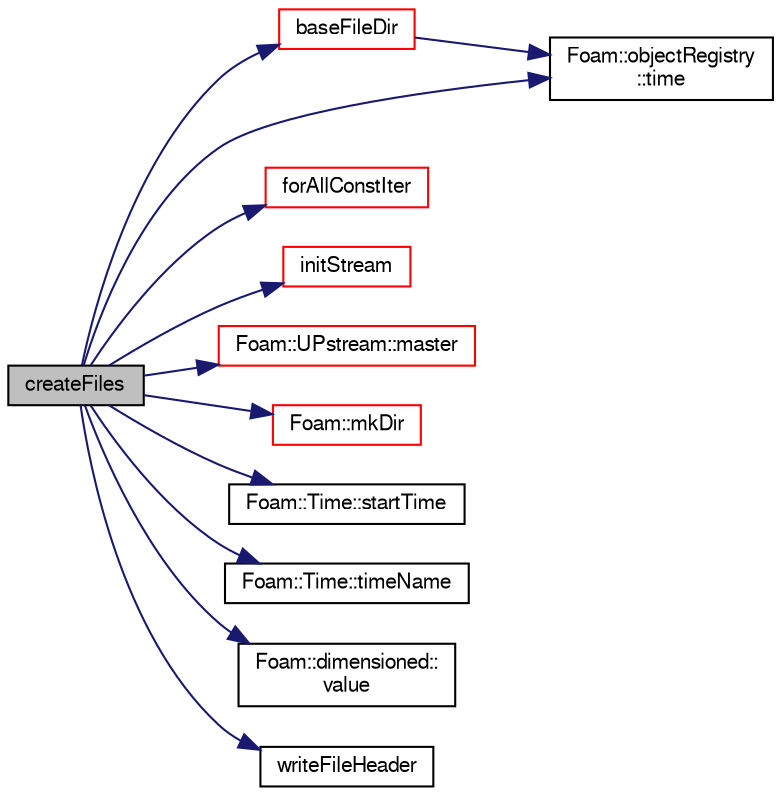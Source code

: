 digraph "createFiles"
{
  bgcolor="transparent";
  edge [fontname="FreeSans",fontsize="10",labelfontname="FreeSans",labelfontsize="10"];
  node [fontname="FreeSans",fontsize="10",shape=record];
  rankdir="LR";
  Node129 [label="createFiles",height=0.2,width=0.4,color="black", fillcolor="grey75", style="filled", fontcolor="black"];
  Node129 -> Node130 [color="midnightblue",fontsize="10",style="solid",fontname="FreeSans"];
  Node130 [label="baseFileDir",height=0.2,width=0.4,color="red",URL="$a26122.html#a1af3f7eab05afefbe183df0b5b0c1b20",tooltip="Return the base directory for output. "];
  Node130 -> Node138 [color="midnightblue",fontsize="10",style="solid",fontname="FreeSans"];
  Node138 [label="Foam::objectRegistry\l::time",height=0.2,width=0.4,color="black",URL="$a26326.html#a0d94096809fe3376b29a2a29ca11bb18",tooltip="Return time. "];
  Node129 -> Node139 [color="midnightblue",fontsize="10",style="solid",fontname="FreeSans"];
  Node139 [label="forAllConstIter",height=0.2,width=0.4,color="red",URL="$a38141.html#ae21e2836509b0fa7f7cedf6493b11b09"];
  Node129 -> Node438 [color="midnightblue",fontsize="10",style="solid",fontname="FreeSans"];
  Node438 [label="initStream",height=0.2,width=0.4,color="red",URL="$a26122.html#a8d019a3b75a52575f1d86ca11bba1d93",tooltip="Initialise the output stream for writing. "];
  Node129 -> Node243 [color="midnightblue",fontsize="10",style="solid",fontname="FreeSans"];
  Node243 [label="Foam::UPstream::master",height=0.2,width=0.4,color="red",URL="$a26270.html#a36af549940a0aae3733774649594489f",tooltip="Am I the master process. "];
  Node129 -> Node430 [color="midnightblue",fontsize="10",style="solid",fontname="FreeSans"];
  Node430 [label="Foam::mkDir",height=0.2,width=0.4,color="red",URL="$a21124.html#a2ae410f2311adf94d66451b7423fdf4e",tooltip="Make a directory and return an error if it could not be created. "];
  Node129 -> Node455 [color="midnightblue",fontsize="10",style="solid",fontname="FreeSans"];
  Node455 [label="Foam::Time::startTime",height=0.2,width=0.4,color="black",URL="$a26350.html#a1a4be808a97531916a76b8c51c5f61a5",tooltip="Return start time. "];
  Node129 -> Node138 [color="midnightblue",fontsize="10",style="solid",fontname="FreeSans"];
  Node129 -> Node456 [color="midnightblue",fontsize="10",style="solid",fontname="FreeSans"];
  Node456 [label="Foam::Time::timeName",height=0.2,width=0.4,color="black",URL="$a26350.html#ad9d86fef6eca18797c786726cf925179",tooltip="Return time name of given scalar time. "];
  Node129 -> Node271 [color="midnightblue",fontsize="10",style="solid",fontname="FreeSans"];
  Node271 [label="Foam::dimensioned::\lvalue",height=0.2,width=0.4,color="black",URL="$a26366.html#a7948200a26c85fc3a83ffa510a91d668",tooltip="Return const reference to value. "];
  Node129 -> Node457 [color="midnightblue",fontsize="10",style="solid",fontname="FreeSans"];
  Node457 [label="writeFileHeader",height=0.2,width=0.4,color="black",URL="$a26122.html#ac8c06b1e7f13ec0094b53c4add844aff",tooltip="File header information. "];
}
